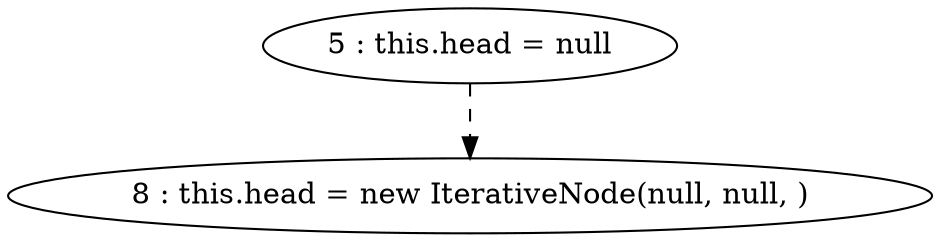 digraph G {
"5 : this.head = null"
"5 : this.head = null" -> "8 : this.head = new IterativeNode(null, null, )" [style=dashed]
"8 : this.head = new IterativeNode(null, null, )"
}